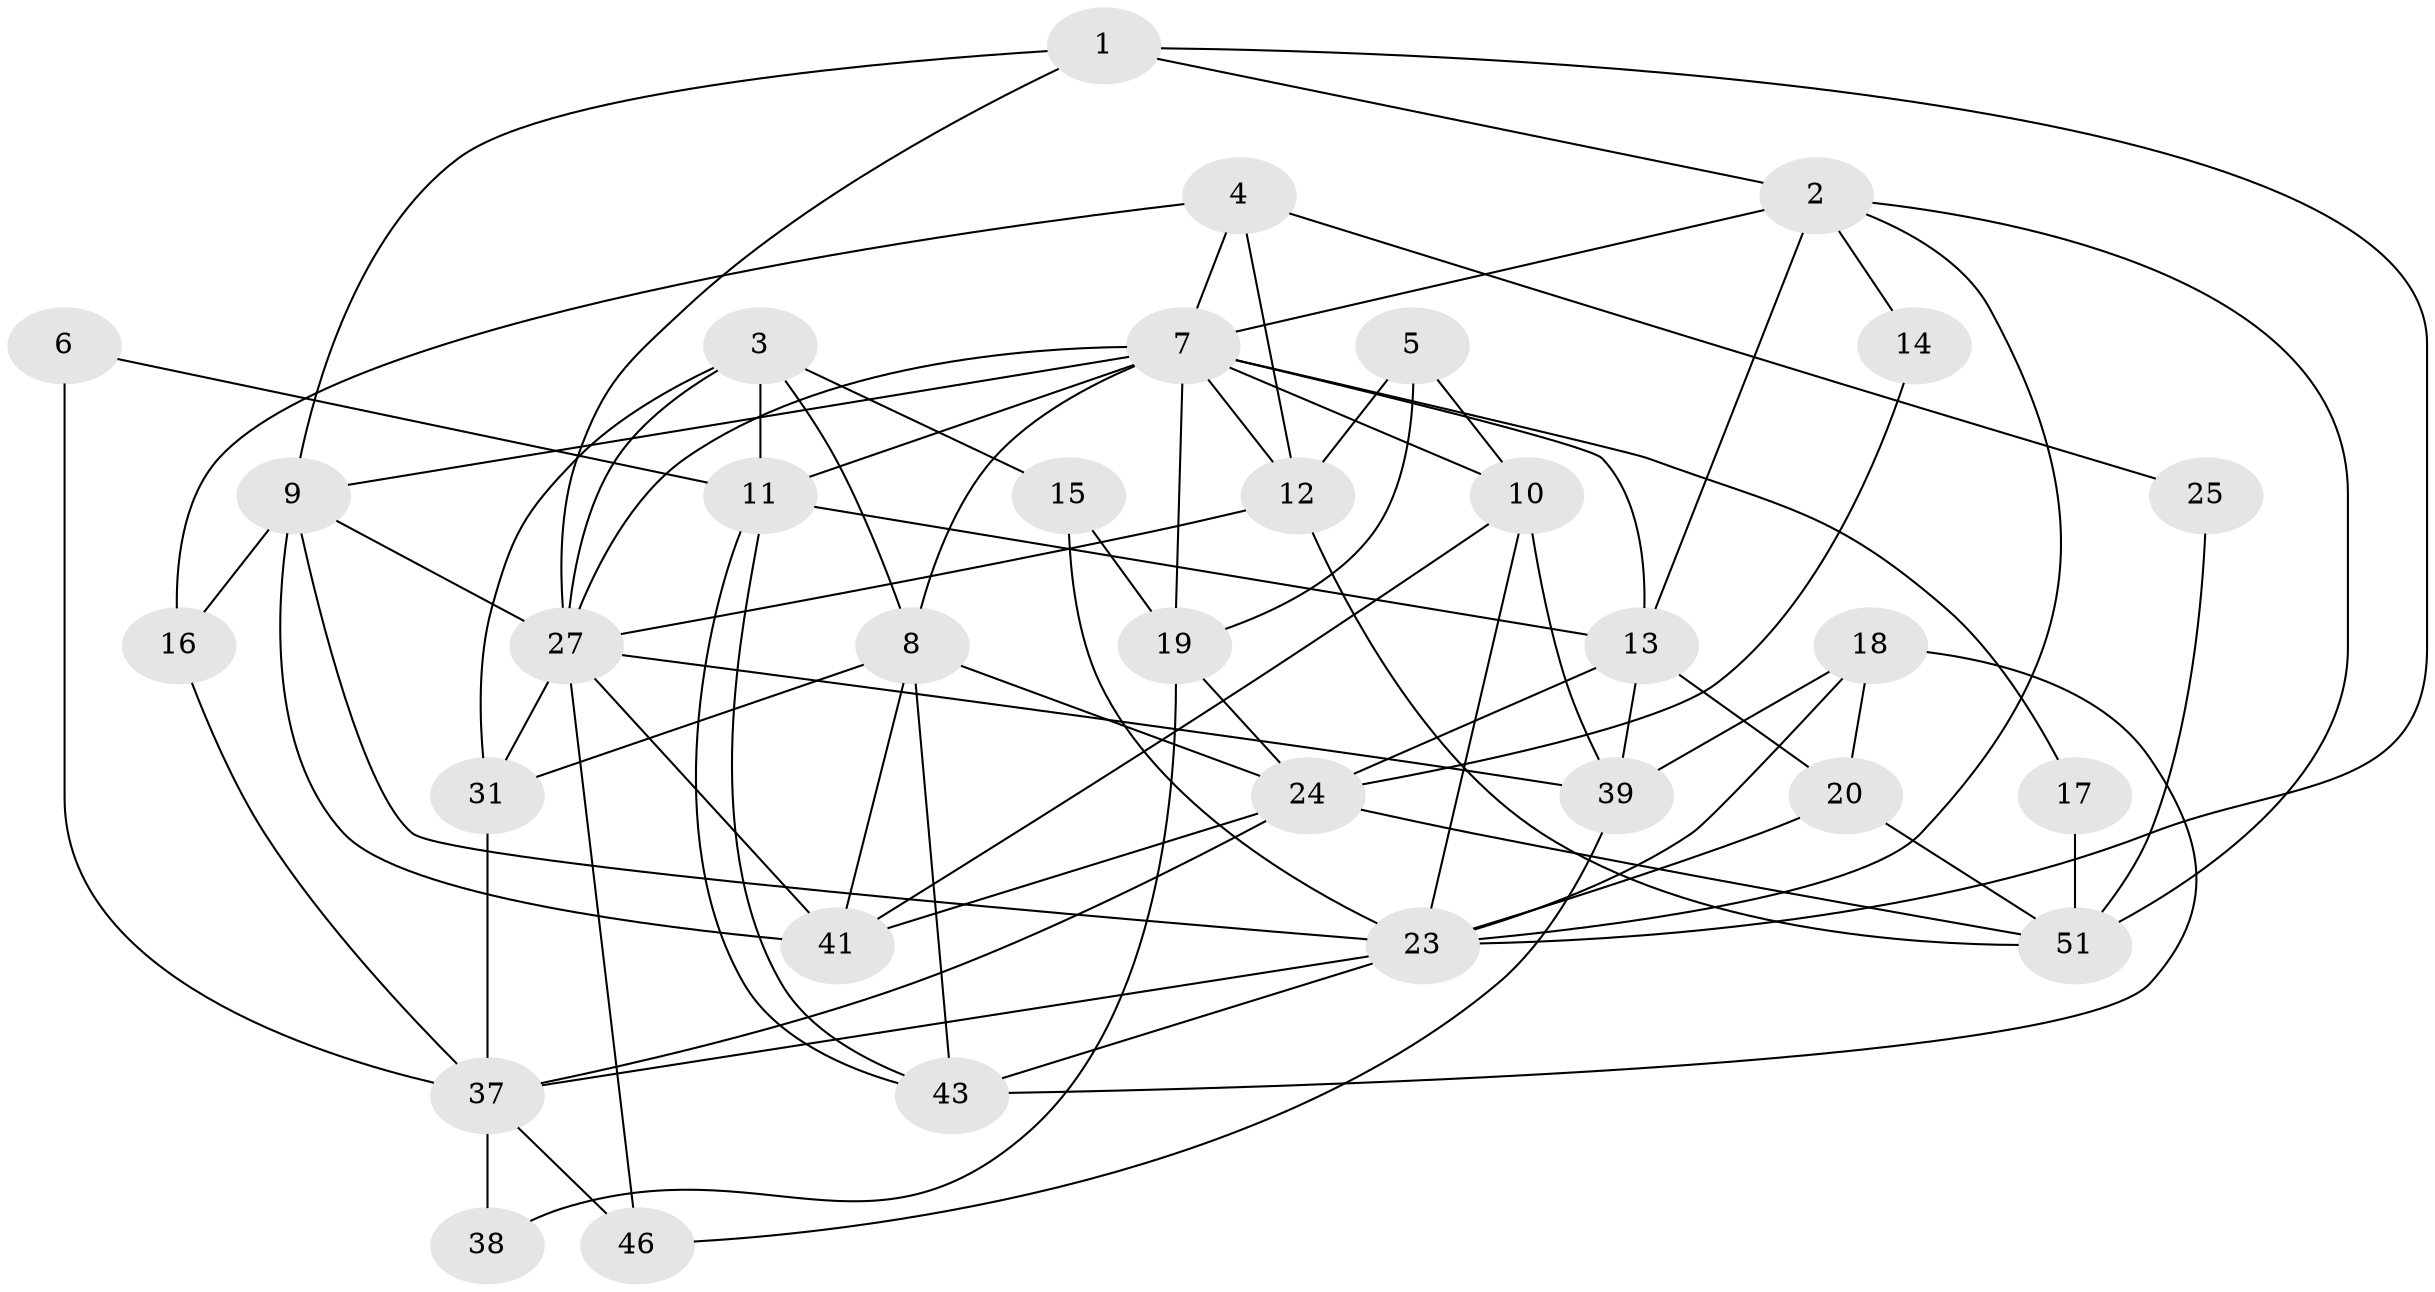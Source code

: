 // original degree distribution, {3: 0.32075471698113206, 4: 0.16981132075471697, 5: 0.20754716981132076, 2: 0.16981132075471697, 9: 0.018867924528301886, 6: 0.03773584905660377, 8: 0.05660377358490566, 7: 0.018867924528301886}
// Generated by graph-tools (version 1.1) at 2025/11/02/27/25 16:11:19]
// undirected, 32 vertices, 78 edges
graph export_dot {
graph [start="1"]
  node [color=gray90,style=filled];
  1 [super="+28"];
  2 [super="+42"];
  3 [super="+32"];
  4 [super="+21"];
  5 [super="+29"];
  6;
  7 [super="+52"];
  8 [super="+35"];
  9 [super="+47"];
  10 [super="+40"];
  11 [super="+33"];
  12 [super="+36"];
  13 [super="+30"];
  14;
  15 [super="+44"];
  16;
  17 [super="+49"];
  18 [super="+22"];
  19;
  20;
  23 [super="+26"];
  24 [super="+34"];
  25;
  27 [super="+45"];
  31;
  37 [super="+48"];
  38;
  39;
  41;
  43 [super="+50"];
  46;
  51 [super="+53"];
  1 -- 27;
  1 -- 2;
  1 -- 9;
  1 -- 23;
  2 -- 13;
  2 -- 14;
  2 -- 23;
  2 -- 51;
  2 -- 7;
  3 -- 8;
  3 -- 15;
  3 -- 31;
  3 -- 27;
  3 -- 11;
  4 -- 12;
  4 -- 16;
  4 -- 25;
  4 -- 7;
  5 -- 19;
  5 -- 10 [weight=2];
  5 -- 12 [weight=2];
  6 -- 37;
  6 -- 11;
  7 -- 12;
  7 -- 8;
  7 -- 13;
  7 -- 19;
  7 -- 10;
  7 -- 9;
  7 -- 27;
  7 -- 17;
  7 -- 11;
  8 -- 43;
  8 -- 41;
  8 -- 24;
  8 -- 31;
  9 -- 27;
  9 -- 16;
  9 -- 41;
  9 -- 23;
  10 -- 41;
  10 -- 39;
  10 -- 23;
  11 -- 43;
  11 -- 43;
  11 -- 13;
  12 -- 51;
  12 -- 27;
  13 -- 20;
  13 -- 39;
  13 -- 24;
  14 -- 24;
  15 -- 19 [weight=2];
  15 -- 23;
  16 -- 37;
  17 -- 51 [weight=2];
  18 -- 20;
  18 -- 43;
  18 -- 39;
  18 -- 23;
  19 -- 38;
  19 -- 24;
  20 -- 51;
  20 -- 23;
  23 -- 37;
  23 -- 43;
  24 -- 41;
  24 -- 51;
  24 -- 37;
  25 -- 51;
  27 -- 46;
  27 -- 39;
  27 -- 31;
  27 -- 41;
  31 -- 37;
  37 -- 38;
  37 -- 46;
  39 -- 46;
}
